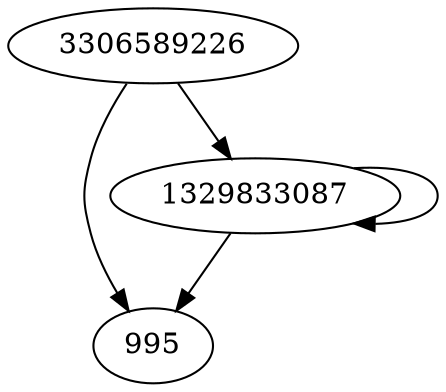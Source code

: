 digraph  {
3306589226;
995;
1329833087;
3306589226 -> 1329833087;
3306589226 -> 995;
1329833087 -> 1329833087;
1329833087 -> 995;
}
